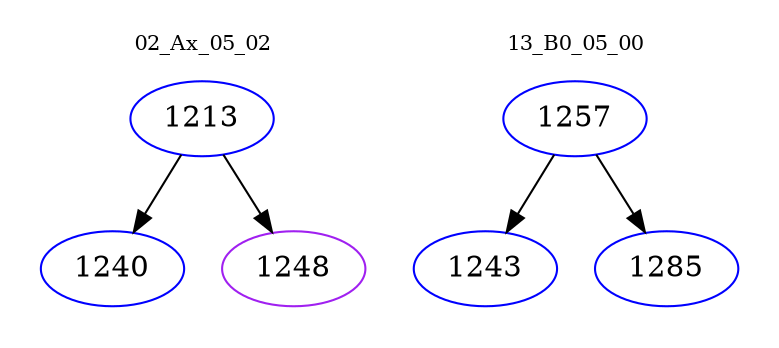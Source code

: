 digraph{
subgraph cluster_0 {
color = white
label = "02_Ax_05_02";
fontsize=10;
T0_1213 [label="1213", color="blue"]
T0_1213 -> T0_1240 [color="black"]
T0_1240 [label="1240", color="blue"]
T0_1213 -> T0_1248 [color="black"]
T0_1248 [label="1248", color="purple"]
}
subgraph cluster_1 {
color = white
label = "13_B0_05_00";
fontsize=10;
T1_1257 [label="1257", color="blue"]
T1_1257 -> T1_1243 [color="black"]
T1_1243 [label="1243", color="blue"]
T1_1257 -> T1_1285 [color="black"]
T1_1285 [label="1285", color="blue"]
}
}

